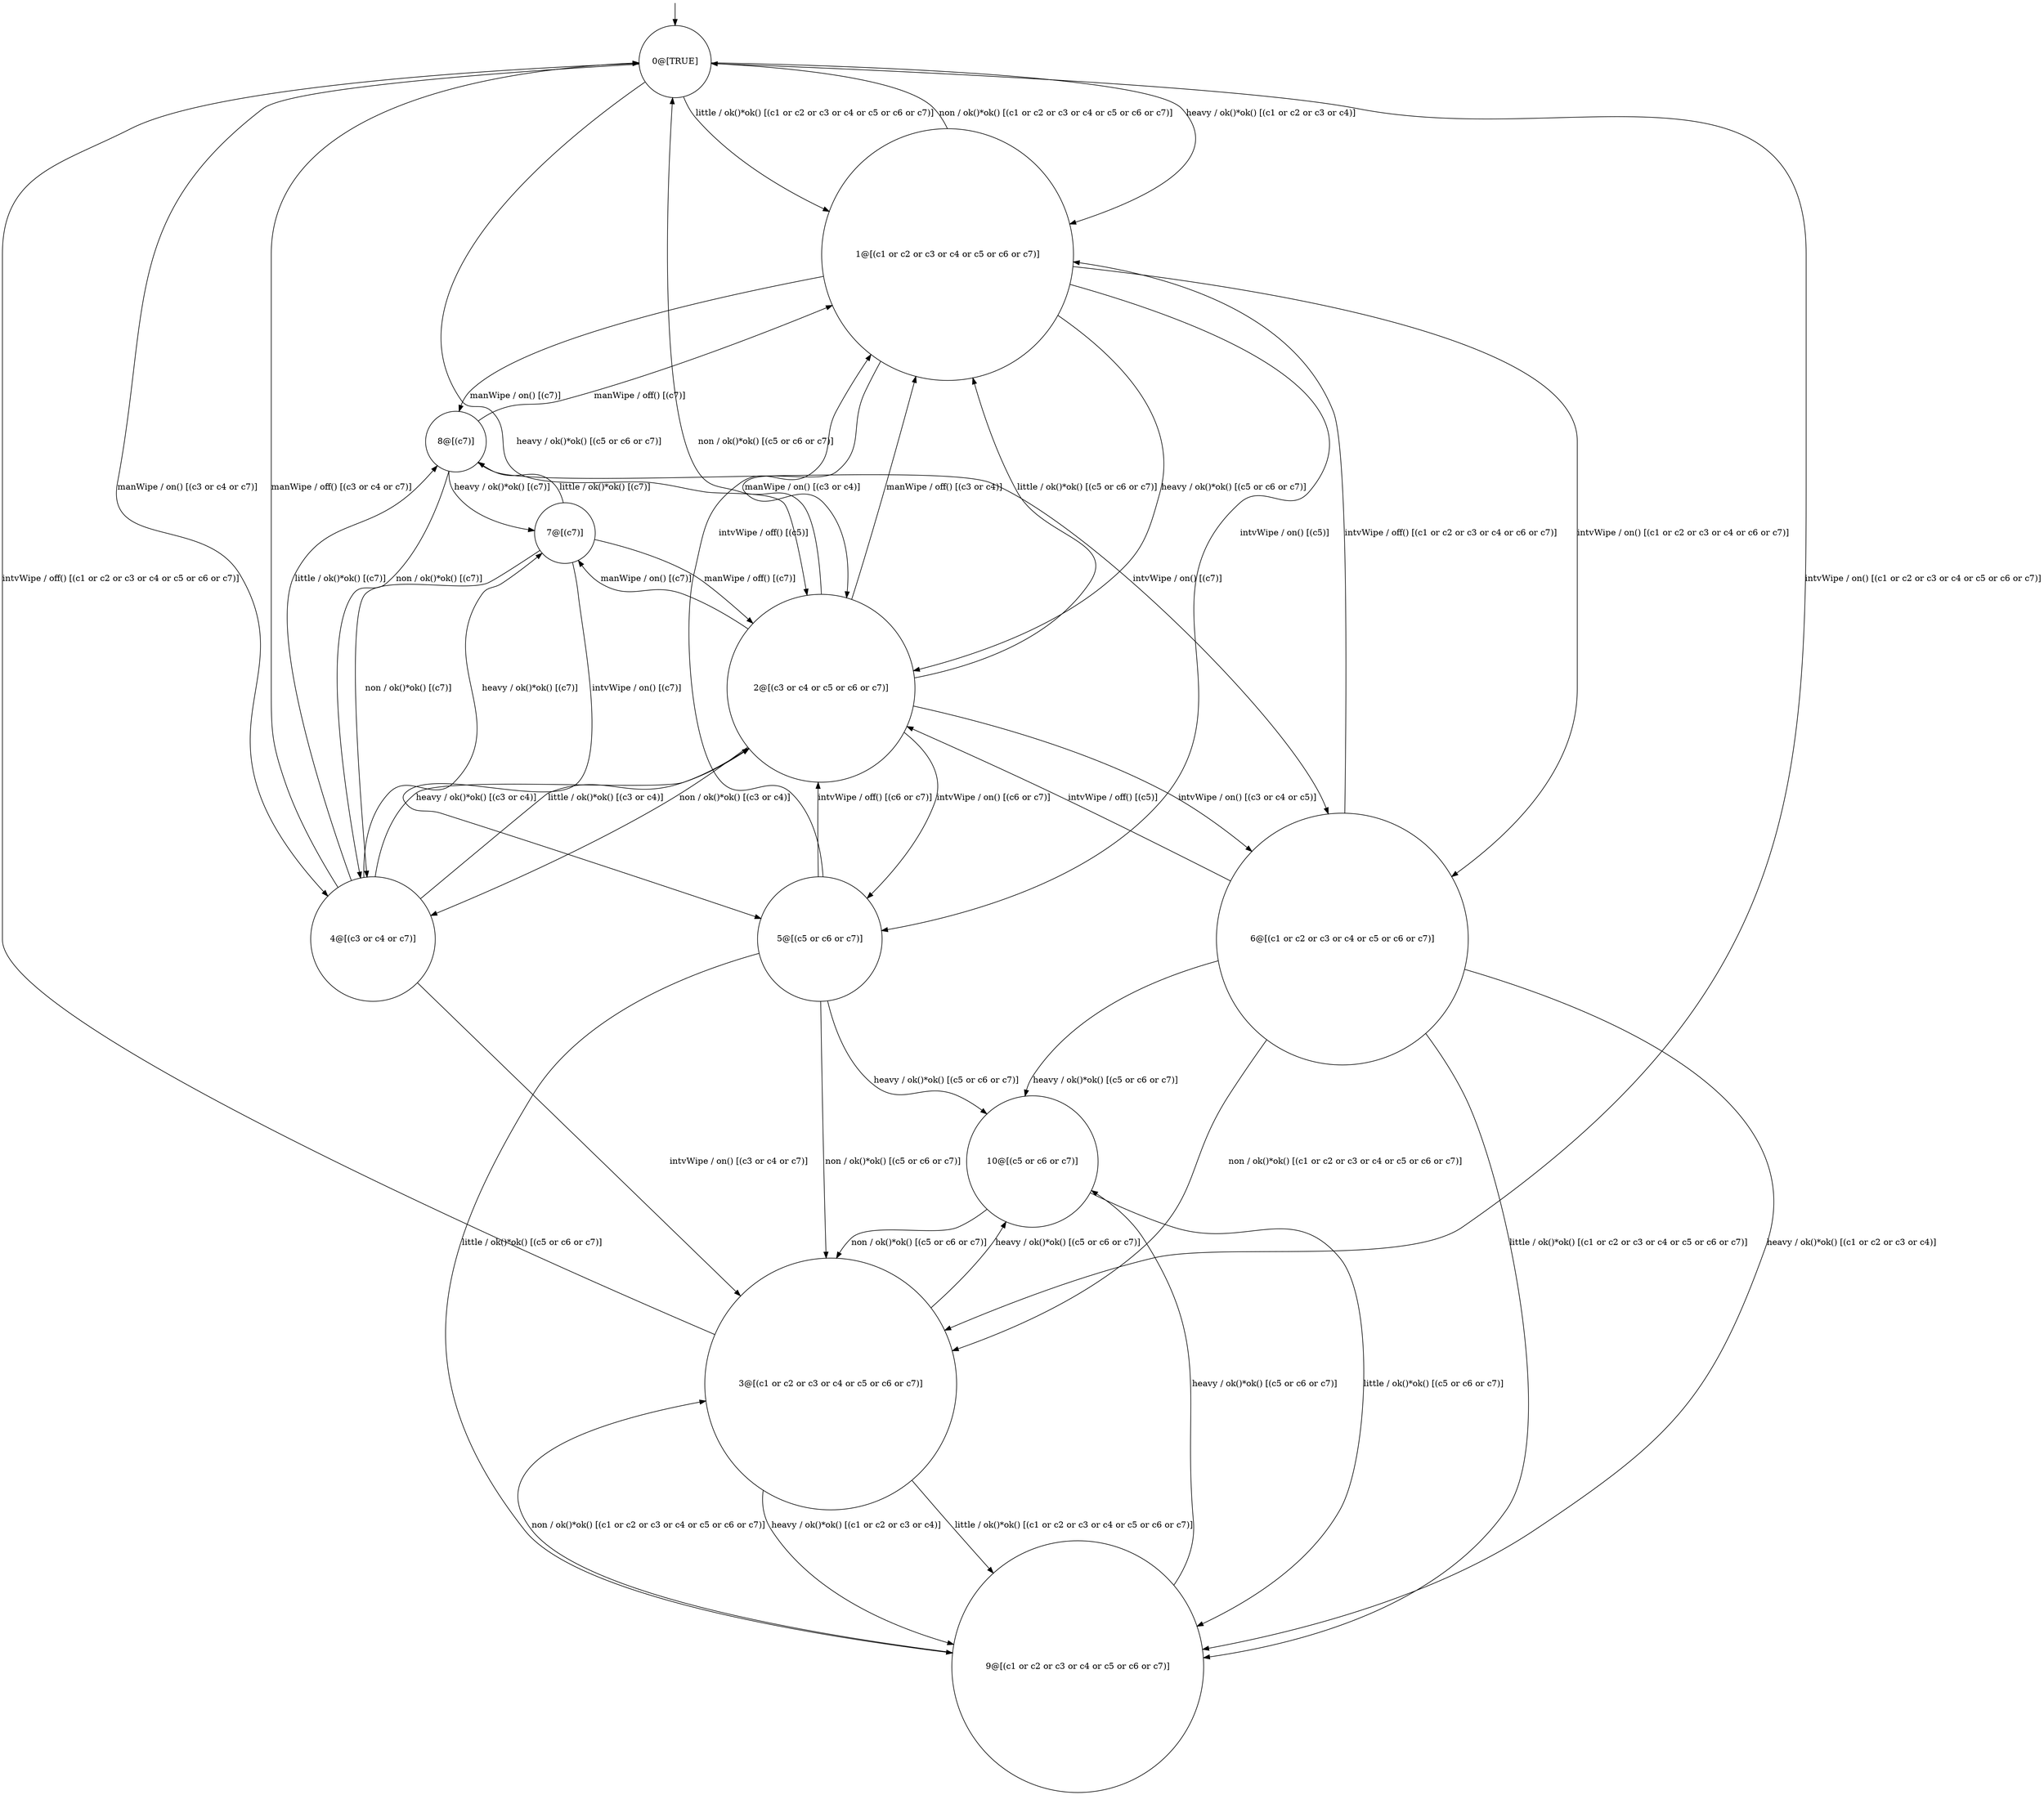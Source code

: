 digraph g {
	edge [lblstyle="above, sloped"];
	s0 [shape="circle" label="0@[TRUE]"];
	s1 [shape="circle" label="1@[(c1 or c2 or c3 or c4 or c5 or c6 or c7)]"];
	s2 [shape="circle" label="2@[(c3 or c4 or c5 or c6 or c7)]"];
	s3 [shape="circle" label="3@[(c1 or c2 or c3 or c4 or c5 or c6 or c7)]"];
	s4 [shape="circle" label="4@[(c3 or c4 or c7)]"];
	s5 [shape="circle" label="5@[(c5 or c6 or c7)]"];
	s6 [shape="circle" label="6@[(c1 or c2 or c3 or c4 or c5 or c6 or c7)]"];
	s7 [shape="circle" label="7@[(c7)]"];
	s8 [shape="circle" label="8@[(c7)]"];
	s9 [shape="circle" label="9@[(c1 or c2 or c3 or c4 or c5 or c6 or c7)]"];
	s10 [shape="circle" label="10@[(c5 or c6 or c7)]"];
	s0 -> s1 [label="heavy / ok()*ok() [(c1 or c2 or c3 or c4)]"];
	s0 -> s2 [label="heavy / ok()*ok() [(c5 or c6 or c7)]"];
	s0 -> s3 [label="intvWipe / on() [(c1 or c2 or c3 or c4 or c5 or c6 or c7)]"];
	s0 -> s1 [label="little / ok()*ok() [(c1 or c2 or c3 or c4 or c5 or c6 or c7)]"];
	s0 -> s4 [label="manWipe / on() [(c3 or c4 or c7)]"];
	s1 -> s2 [label="heavy / ok()*ok() [(c5 or c6 or c7)]"];
	s1 -> s6 [label="intvWipe / on() [(c1 or c2 or c3 or c4 or c6 or c7)]"];
	s1 -> s5 [label="intvWipe / on() [(c5)]"];
	s1 -> s2 [label="manWipe / on() [(c3 or c4)]"];
	s1 -> s8 [label="manWipe / on() [(c7)]"];
	s1 -> s0 [label="non / ok()*ok() [(c1 or c2 or c3 or c4 or c5 or c6 or c7)]"];
	s2 -> s5 [label="intvWipe / on() [(c6 or c7)]"];
	s2 -> s6 [label="intvWipe / on() [(c3 or c4 or c5)]"];
	s2 -> s1 [label="little / ok()*ok() [(c5 or c6 or c7)]"];
	s2 -> s7 [label="manWipe / on() [(c7)]"];
	s2 -> s1 [label="manWipe / off() [(c3 or c4)]"];
	s2 -> s4 [label="non / ok()*ok() [(c3 or c4)]"];
	s2 -> s0 [label="non / ok()*ok() [(c5 or c6 or c7)]"];
	s3 -> s10 [label="heavy / ok()*ok() [(c5 or c6 or c7)]"];
	s3 -> s9 [label="heavy / ok()*ok() [(c1 or c2 or c3 or c4)]"];
	s3 -> s0 [label="intvWipe / off() [(c1 or c2 or c3 or c4 or c5 or c6 or c7)]"];
	s3 -> s9 [label="little / ok()*ok() [(c1 or c2 or c3 or c4 or c5 or c6 or c7)]"];
	s4 -> s7 [label="heavy / ok()*ok() [(c7)]"];
	s4 -> s2 [label="heavy / ok()*ok() [(c3 or c4)]"];
	s4 -> s3 [label="intvWipe / on() [(c3 or c4 or c7)]"];
	s4 -> s2 [label="little / ok()*ok() [(c3 or c4)]"];
	s4 -> s8 [label="little / ok()*ok() [(c7)]"];
	s4 -> s0 [label="manWipe / off() [(c3 or c4 or c7)]"];
	s5 -> s10 [label="heavy / ok()*ok() [(c5 or c6 or c7)]"];
	s5 -> s2 [label="intvWipe / off() [(c6 or c7)]"];
	s5 -> s1 [label="intvWipe / off() [(c5)]"];
	s5 -> s9 [label="little / ok()*ok() [(c5 or c6 or c7)]"];
	s5 -> s3 [label="non / ok()*ok() [(c5 or c6 or c7)]"];
	s6 -> s9 [label="heavy / ok()*ok() [(c1 or c2 or c3 or c4)]"];
	s6 -> s10 [label="heavy / ok()*ok() [(c5 or c6 or c7)]"];
	s6 -> s1 [label="intvWipe / off() [(c1 or c2 or c3 or c4 or c6 or c7)]"];
	s6 -> s2 [label="intvWipe / off() [(c5)]"];
	s6 -> s9 [label="little / ok()*ok() [(c1 or c2 or c3 or c4 or c5 or c6 or c7)]"];
	s6 -> s3 [label="non / ok()*ok() [(c1 or c2 or c3 or c4 or c5 or c6 or c7)]"];
	s7 -> s5 [label="intvWipe / on() [(c7)]"];
	s7 -> s8 [label="little / ok()*ok() [(c7)]"];
	s7 -> s2 [label="manWipe / off() [(c7)]"];
	s7 -> s4 [label="non / ok()*ok() [(c7)]"];
	s8 -> s7 [label="heavy / ok()*ok() [(c7)]"];
	s8 -> s6 [label="intvWipe / on() [(c7)]"];
	s8 -> s1 [label="manWipe / off() [(c7)]"];
	s8 -> s4 [label="non / ok()*ok() [(c7)]"];
	s9 -> s10 [label="heavy / ok()*ok() [(c5 or c6 or c7)]"];
	s9 -> s3 [label="non / ok()*ok() [(c1 or c2 or c3 or c4 or c5 or c6 or c7)]"];
	s10 -> s9 [label="little / ok()*ok() [(c5 or c6 or c7)]"];
	s10 -> s3 [label="non / ok()*ok() [(c5 or c6 or c7)]"];
	__start0 [label="" shape="none" width="0" height="0"];
	__start0 -> s0;
}